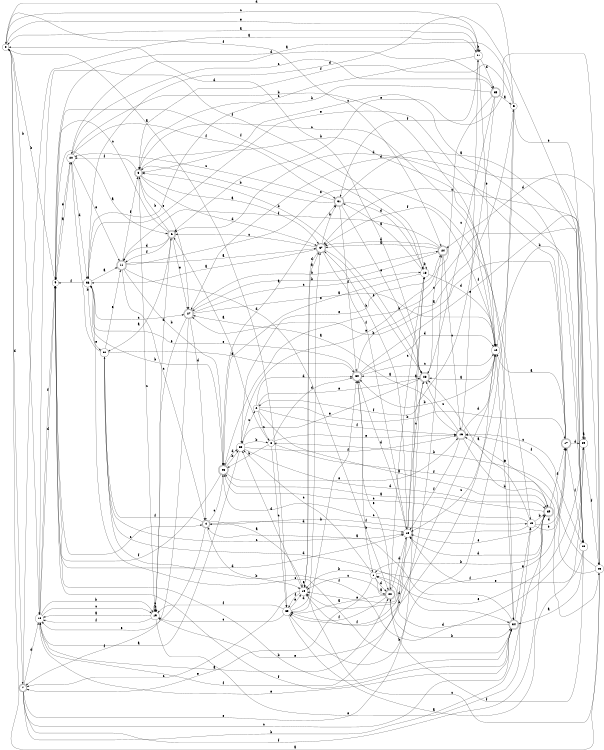 digraph n32_4 {
__start0 [label="" shape="none"];

rankdir=LR;
size="8,5";

s0 [style="filled", color="black", fillcolor="white" shape="circle", label="0"];
s1 [style="filled", color="black", fillcolor="white" shape="circle", label="1"];
s2 [style="filled", color="black", fillcolor="white" shape="circle", label="2"];
s3 [style="rounded,filled", color="black", fillcolor="white" shape="doublecircle", label="3"];
s4 [style="rounded,filled", color="black", fillcolor="white" shape="doublecircle", label="4"];
s5 [style="filled", color="black", fillcolor="white" shape="circle", label="5"];
s6 [style="rounded,filled", color="black", fillcolor="white" shape="doublecircle", label="6"];
s7 [style="rounded,filled", color="black", fillcolor="white" shape="doublecircle", label="7"];
s8 [style="filled", color="black", fillcolor="white" shape="circle", label="8"];
s9 [style="filled", color="black", fillcolor="white" shape="circle", label="9"];
s10 [style="filled", color="black", fillcolor="white" shape="circle", label="10"];
s11 [style="rounded,filled", color="black", fillcolor="white" shape="doublecircle", label="11"];
s12 [style="filled", color="black", fillcolor="white" shape="circle", label="12"];
s13 [style="filled", color="black", fillcolor="white" shape="circle", label="13"];
s14 [style="filled", color="black", fillcolor="white" shape="circle", label="14"];
s15 [style="filled", color="black", fillcolor="white" shape="circle", label="15"];
s16 [style="rounded,filled", color="black", fillcolor="white" shape="doublecircle", label="16"];
s17 [style="rounded,filled", color="black", fillcolor="white" shape="doublecircle", label="17"];
s18 [style="filled", color="black", fillcolor="white" shape="circle", label="18"];
s19 [style="filled", color="black", fillcolor="white" shape="circle", label="19"];
s20 [style="filled", color="black", fillcolor="white" shape="circle", label="20"];
s21 [style="filled", color="black", fillcolor="white" shape="circle", label="21"];
s22 [style="rounded,filled", color="black", fillcolor="white" shape="doublecircle", label="22"];
s23 [style="rounded,filled", color="black", fillcolor="white" shape="doublecircle", label="23"];
s24 [style="rounded,filled", color="black", fillcolor="white" shape="doublecircle", label="24"];
s25 [style="filled", color="black", fillcolor="white" shape="circle", label="25"];
s26 [style="filled", color="black", fillcolor="white" shape="circle", label="26"];
s27 [style="rounded,filled", color="black", fillcolor="white" shape="doublecircle", label="27"];
s28 [style="rounded,filled", color="black", fillcolor="white" shape="doublecircle", label="28"];
s29 [style="filled", color="black", fillcolor="white" shape="circle", label="29"];
s30 [style="rounded,filled", color="black", fillcolor="white" shape="doublecircle", label="30"];
s31 [style="rounded,filled", color="black", fillcolor="white" shape="doublecircle", label="31"];
s32 [style="filled", color="black", fillcolor="white" shape="circle", label="32"];
s33 [style="filled", color="black", fillcolor="white" shape="circle", label="33"];
s34 [style="rounded,filled", color="black", fillcolor="white" shape="doublecircle", label="34"];
s35 [style="rounded,filled", color="black", fillcolor="white" shape="doublecircle", label="35"];
s36 [style="filled", color="black", fillcolor="white" shape="circle", label="36"];
s37 [style="rounded,filled", color="black", fillcolor="white" shape="doublecircle", label="37"];
s38 [style="filled", color="black", fillcolor="white" shape="circle", label="38"];
s39 [style="rounded,filled", color="black", fillcolor="white" shape="doublecircle", label="39"];
s0 -> s33 [label="a"];
s0 -> s10 [label="b"];
s0 -> s21 [label="c"];
s0 -> s7 [label="d"];
s0 -> s21 [label="e"];
s0 -> s24 [label="f"];
s1 -> s22 [label="a"];
s1 -> s14 [label="b"];
s1 -> s38 [label="c"];
s1 -> s22 [label="d"];
s1 -> s7 [label="e"];
s1 -> s17 [label="f"];
s2 -> s39 [label="a"];
s2 -> s17 [label="b"];
s2 -> s8 [label="c"];
s2 -> s30 [label="d"];
s2 -> s28 [label="e"];
s2 -> s16 [label="f"];
s3 -> s37 [label="a"];
s3 -> s34 [label="b"];
s3 -> s19 [label="c"];
s3 -> s37 [label="d"];
s3 -> s27 [label="e"];
s3 -> s20 [label="f"];
s4 -> s14 [label="a"];
s4 -> s14 [label="b"];
s4 -> s23 [label="c"];
s4 -> s13 [label="d"];
s4 -> s10 [label="e"];
s4 -> s32 [label="f"];
s5 -> s20 [label="a"];
s5 -> s33 [label="b"];
s5 -> s13 [label="c"];
s5 -> s0 [label="d"];
s5 -> s29 [label="e"];
s5 -> s3 [label="f"];
s6 -> s32 [label="a"];
s6 -> s3 [label="b"];
s6 -> s9 [label="c"];
s6 -> s11 [label="d"];
s6 -> s27 [label="e"];
s6 -> s11 [label="f"];
s7 -> s21 [label="a"];
s7 -> s15 [label="b"];
s7 -> s34 [label="c"];
s7 -> s10 [label="d"];
s7 -> s18 [label="e"];
s7 -> s39 [label="f"];
s8 -> s6 [label="a"];
s8 -> s23 [label="b"];
s8 -> s33 [label="c"];
s8 -> s30 [label="d"];
s8 -> s16 [label="e"];
s8 -> s26 [label="f"];
s9 -> s6 [label="a"];
s9 -> s0 [label="b"];
s9 -> s4 [label="c"];
s9 -> s13 [label="d"];
s9 -> s20 [label="e"];
s9 -> s18 [label="f"];
s10 -> s22 [label="a"];
s10 -> s19 [label="b"];
s10 -> s19 [label="c"];
s10 -> s9 [label="d"];
s10 -> s34 [label="e"];
s10 -> s9 [label="f"];
s11 -> s37 [label="a"];
s11 -> s23 [label="b"];
s11 -> s4 [label="c"];
s11 -> s22 [label="d"];
s11 -> s15 [label="e"];
s11 -> s3 [label="f"];
s12 -> s28 [label="a"];
s12 -> s30 [label="b"];
s12 -> s3 [label="c"];
s12 -> s14 [label="d"];
s12 -> s34 [label="e"];
s12 -> s37 [label="f"];
s13 -> s18 [label="a"];
s13 -> s37 [label="b"];
s13 -> s28 [label="c"];
s13 -> s30 [label="d"];
s13 -> s14 [label="e"];
s13 -> s10 [label="f"];
s14 -> s37 [label="a"];
s14 -> s12 [label="b"];
s14 -> s7 [label="c"];
s14 -> s38 [label="d"];
s14 -> s14 [label="e"];
s14 -> s33 [label="f"];
s15 -> s28 [label="a"];
s15 -> s39 [label="b"];
s15 -> s23 [label="c"];
s15 -> s17 [label="d"];
s15 -> s17 [label="e"];
s15 -> s4 [label="f"];
s16 -> s27 [label="a"];
s16 -> s39 [label="b"];
s16 -> s28 [label="c"];
s16 -> s12 [label="d"];
s16 -> s21 [label="e"];
s16 -> s13 [label="f"];
s17 -> s12 [label="a"];
s17 -> s27 [label="b"];
s17 -> s3 [label="c"];
s17 -> s29 [label="d"];
s17 -> s36 [label="e"];
s17 -> s25 [label="f"];
s18 -> s31 [label="a"];
s18 -> s18 [label="b"];
s18 -> s22 [label="c"];
s18 -> s12 [label="d"];
s18 -> s23 [label="e"];
s18 -> s10 [label="f"];
s19 -> s10 [label="a"];
s19 -> s19 [label="b"];
s19 -> s19 [label="c"];
s19 -> s6 [label="d"];
s19 -> s39 [label="e"];
s19 -> s10 [label="f"];
s20 -> s9 [label="a"];
s20 -> s12 [label="b"];
s20 -> s35 [label="c"];
s20 -> s36 [label="d"];
s20 -> s11 [label="e"];
s20 -> s31 [label="f"];
s21 -> s0 [label="a"];
s21 -> s21 [label="b"];
s21 -> s36 [label="c"];
s21 -> s35 [label="d"];
s21 -> s12 [label="e"];
s21 -> s31 [label="f"];
s22 -> s33 [label="a"];
s22 -> s34 [label="b"];
s22 -> s14 [label="c"];
s22 -> s13 [label="d"];
s22 -> s30 [label="e"];
s22 -> s33 [label="f"];
s23 -> s31 [label="a"];
s23 -> s38 [label="b"];
s23 -> s15 [label="c"];
s23 -> s38 [label="d"];
s23 -> s16 [label="e"];
s23 -> s9 [label="f"];
s24 -> s37 [label="a"];
s24 -> s27 [label="b"];
s24 -> s16 [label="c"];
s24 -> s37 [label="d"];
s24 -> s19 [label="e"];
s24 -> s11 [label="f"];
s25 -> s34 [label="a"];
s25 -> s12 [label="b"];
s25 -> s16 [label="c"];
s25 -> s6 [label="d"];
s25 -> s13 [label="e"];
s25 -> s22 [label="f"];
s26 -> s0 [label="a"];
s26 -> s8 [label="b"];
s26 -> s14 [label="c"];
s26 -> s24 [label="d"];
s26 -> s6 [label="e"];
s26 -> s16 [label="f"];
s27 -> s12 [label="a"];
s27 -> s24 [label="b"];
s27 -> s18 [label="c"];
s27 -> s4 [label="d"];
s27 -> s19 [label="e"];
s27 -> s7 [label="f"];
s28 -> s30 [label="a"];
s28 -> s3 [label="b"];
s28 -> s24 [label="c"];
s28 -> s0 [label="d"];
s28 -> s38 [label="e"];
s28 -> s33 [label="f"];
s29 -> s29 [label="a"];
s29 -> s23 [label="b"];
s29 -> s37 [label="c"];
s29 -> s27 [label="d"];
s29 -> s1 [label="e"];
s29 -> s26 [label="f"];
s30 -> s5 [label="a"];
s30 -> s1 [label="b"];
s30 -> s12 [label="c"];
s30 -> s12 [label="d"];
s30 -> s36 [label="e"];
s30 -> s26 [label="f"];
s31 -> s25 [label="a"];
s31 -> s3 [label="b"];
s31 -> s20 [label="c"];
s31 -> s18 [label="d"];
s31 -> s28 [label="e"];
s31 -> s30 [label="f"];
s32 -> s30 [label="a"];
s32 -> s20 [label="b"];
s32 -> s13 [label="c"];
s32 -> s34 [label="d"];
s32 -> s11 [label="e"];
s32 -> s29 [label="f"];
s33 -> s29 [label="a"];
s33 -> s30 [label="b"];
s33 -> s19 [label="c"];
s33 -> s37 [label="d"];
s33 -> s14 [label="e"];
s33 -> s19 [label="f"];
s34 -> s4 [label="a"];
s34 -> s9 [label="b"];
s34 -> s36 [label="c"];
s34 -> s1 [label="d"];
s34 -> s15 [label="e"];
s34 -> s9 [label="f"];
s35 -> s5 [label="a"];
s35 -> s3 [label="b"];
s35 -> s28 [label="c"];
s35 -> s9 [label="d"];
s35 -> s38 [label="e"];
s35 -> s2 [label="f"];
s36 -> s11 [label="a"];
s36 -> s23 [label="b"];
s36 -> s27 [label="c"];
s36 -> s25 [label="d"];
s36 -> s32 [label="e"];
s36 -> s9 [label="f"];
s37 -> s36 [label="a"];
s37 -> s31 [label="b"];
s37 -> s6 [label="c"];
s37 -> s14 [label="d"];
s37 -> s28 [label="e"];
s37 -> s13 [label="f"];
s38 -> s10 [label="a"];
s38 -> s8 [label="b"];
s38 -> s2 [label="c"];
s38 -> s39 [label="d"];
s38 -> s24 [label="e"];
s38 -> s16 [label="f"];
s39 -> s23 [label="a"];
s39 -> s1 [label="b"];
s39 -> s16 [label="c"];
s39 -> s13 [label="d"];
s39 -> s13 [label="e"];
s39 -> s17 [label="f"];

}